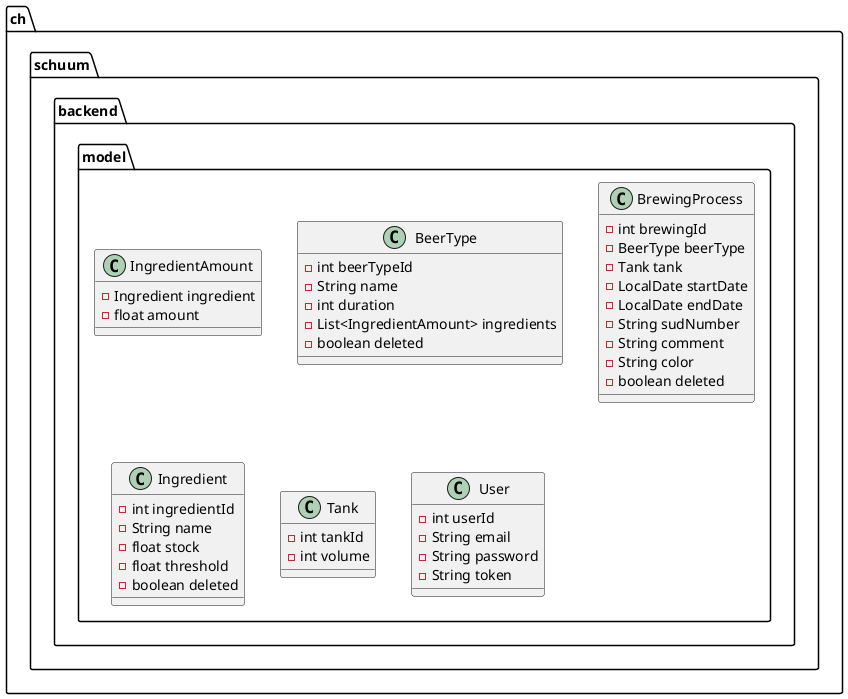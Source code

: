 @startuml
class ch.schuum.backend.model.IngredientAmount {
- Ingredient ingredient
- float amount
}
class ch.schuum.backend.model.BeerType {
- int beerTypeId
- String name
- int duration
- List<IngredientAmount> ingredients
- boolean deleted
}
class ch.schuum.backend.model.BrewingProcess {
- int brewingId
- BeerType beerType
- Tank tank
- LocalDate startDate
- LocalDate endDate
- String sudNumber
- String comment
- String color
- boolean deleted
}
class ch.schuum.backend.model.Ingredient {
- int ingredientId
- String name
- float stock
- float threshold
- boolean deleted
}
class ch.schuum.backend.model.Tank {
- int tankId
- int volume
}
class ch.schuum.backend.model.User {
- int userId
- String email
- String password
- String token
}
@enduml